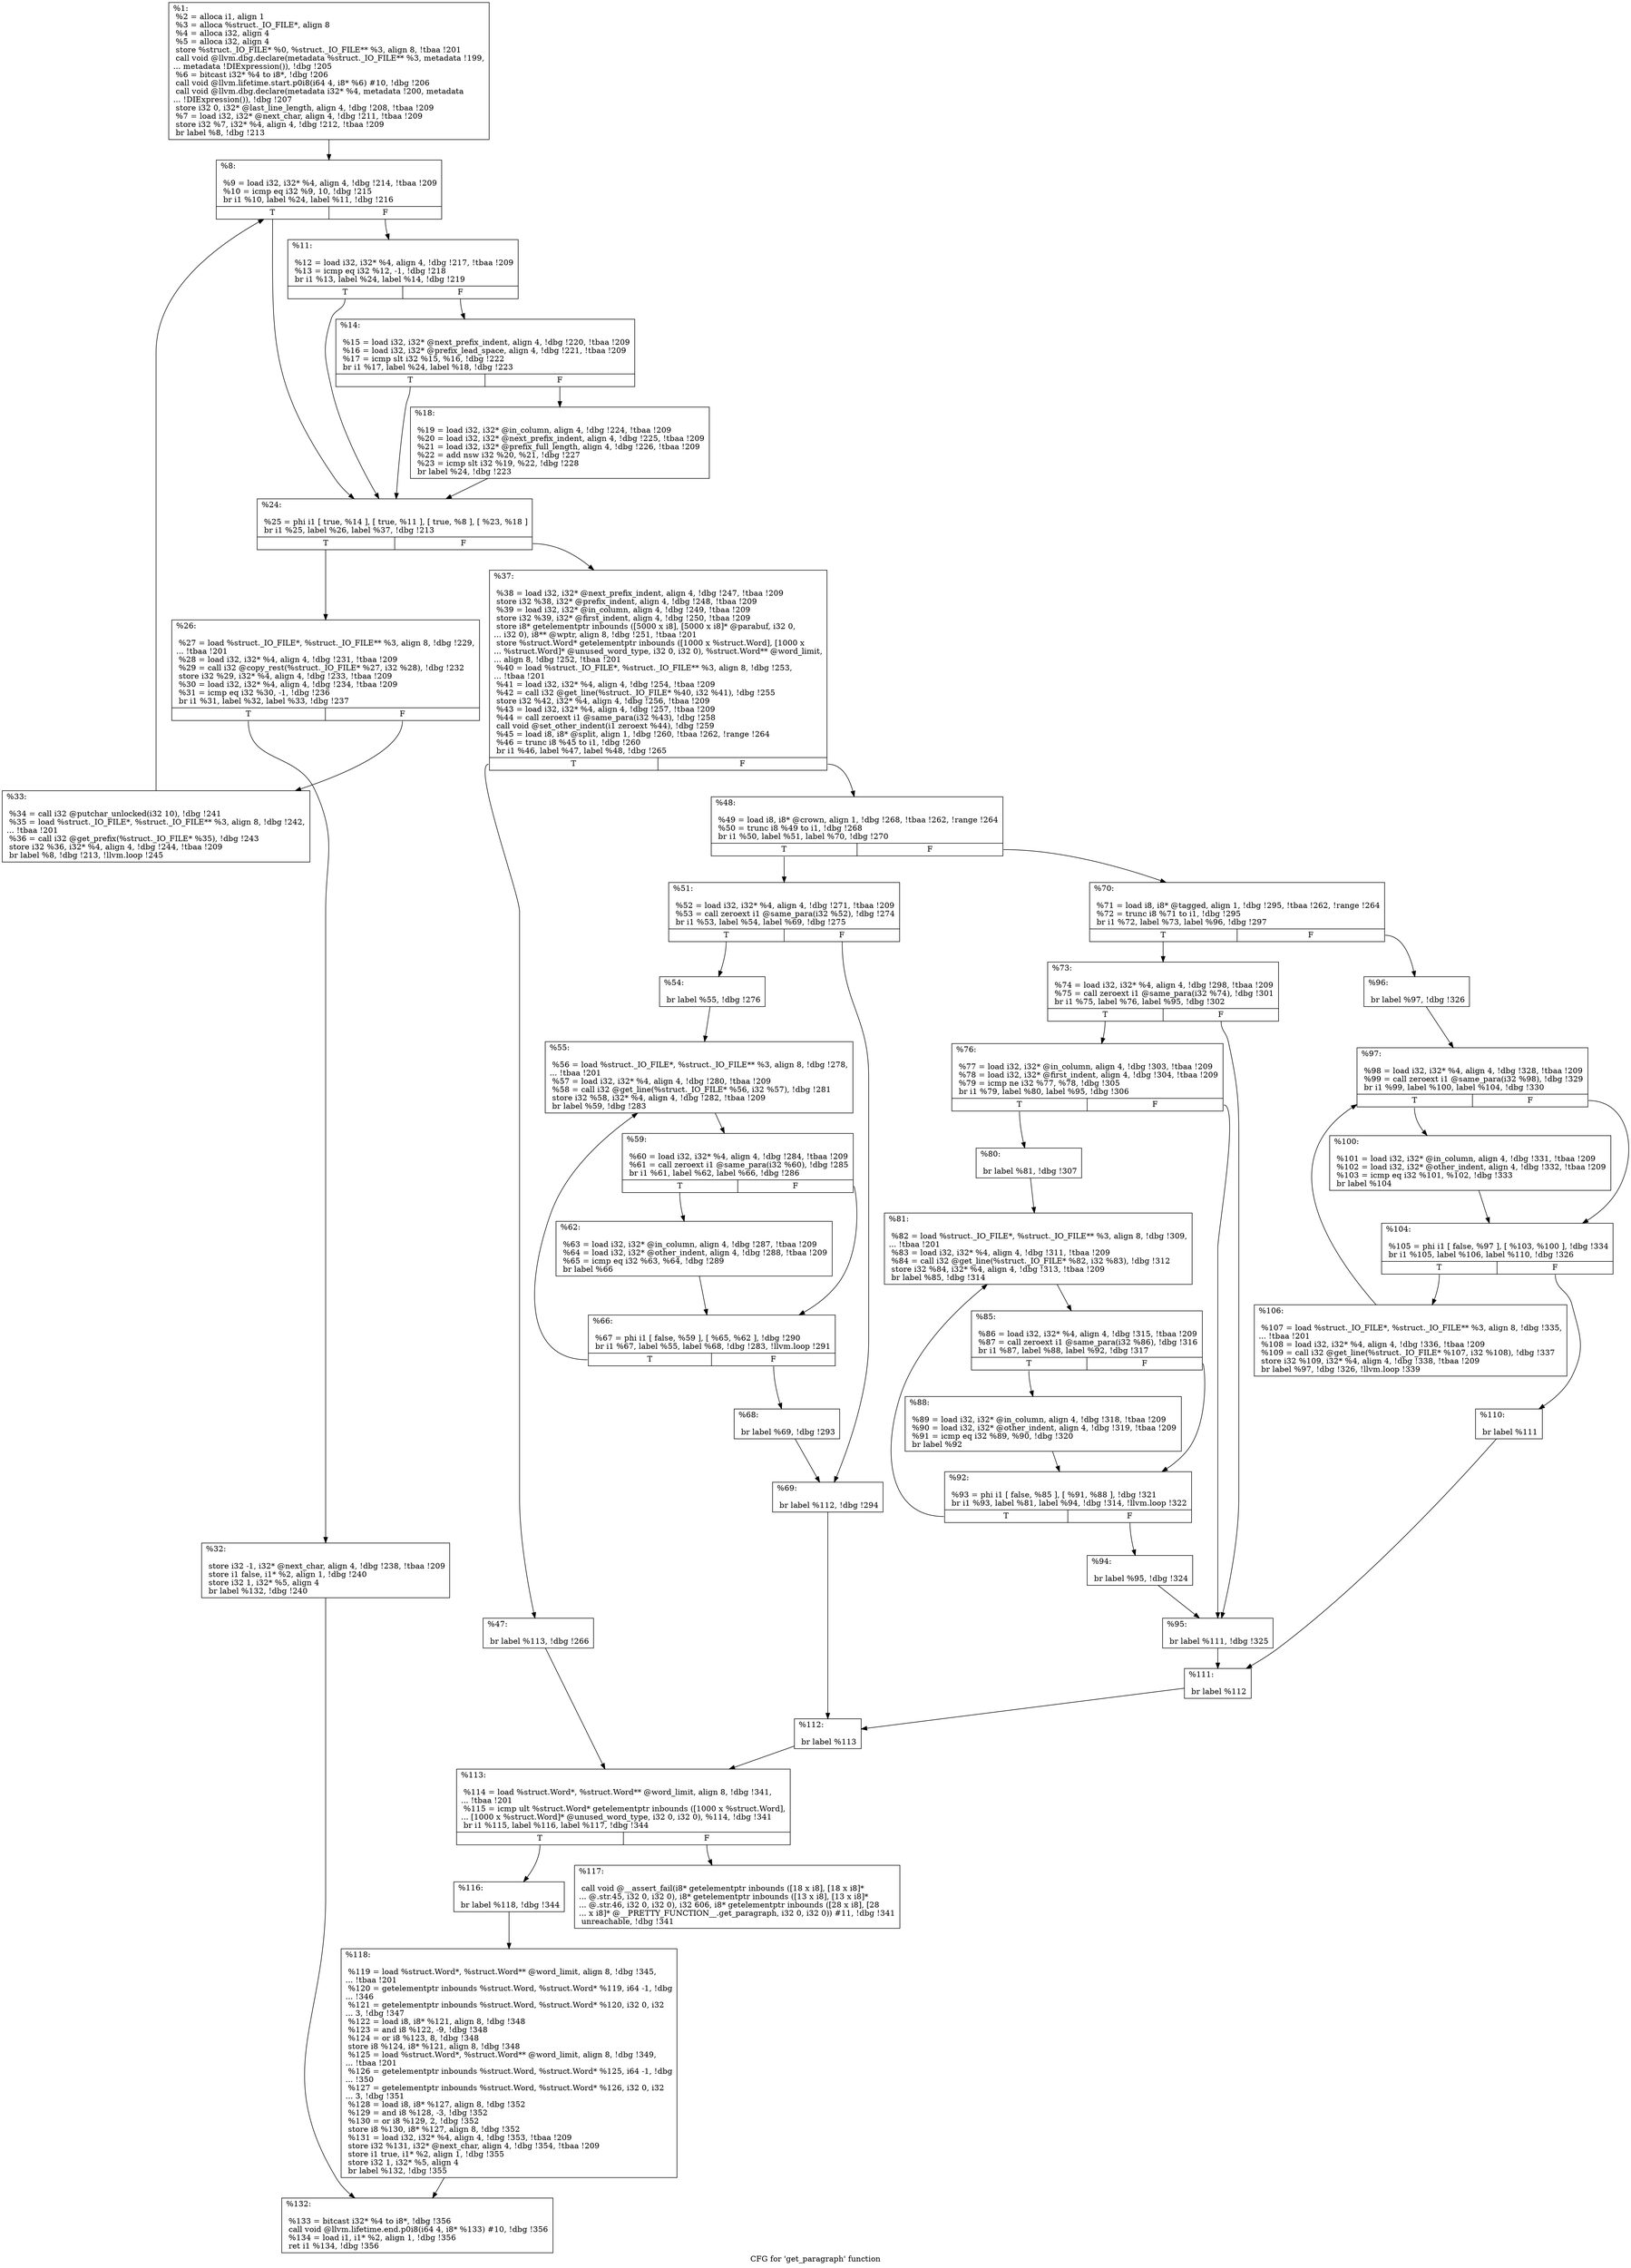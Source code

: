 digraph "CFG for 'get_paragraph' function" {
	label="CFG for 'get_paragraph' function";

	Node0xbb5800 [shape=record,label="{%1:\l  %2 = alloca i1, align 1\l  %3 = alloca %struct._IO_FILE*, align 8\l  %4 = alloca i32, align 4\l  %5 = alloca i32, align 4\l  store %struct._IO_FILE* %0, %struct._IO_FILE** %3, align 8, !tbaa !201\l  call void @llvm.dbg.declare(metadata %struct._IO_FILE** %3, metadata !199,\l... metadata !DIExpression()), !dbg !205\l  %6 = bitcast i32* %4 to i8*, !dbg !206\l  call void @llvm.lifetime.start.p0i8(i64 4, i8* %6) #10, !dbg !206\l  call void @llvm.dbg.declare(metadata i32* %4, metadata !200, metadata\l... !DIExpression()), !dbg !207\l  store i32 0, i32* @last_line_length, align 4, !dbg !208, !tbaa !209\l  %7 = load i32, i32* @next_char, align 4, !dbg !211, !tbaa !209\l  store i32 %7, i32* %4, align 4, !dbg !212, !tbaa !209\l  br label %8, !dbg !213\l}"];
	Node0xbb5800 -> Node0xbac700;
	Node0xbac700 [shape=record,label="{%8:\l\l  %9 = load i32, i32* %4, align 4, !dbg !214, !tbaa !209\l  %10 = icmp eq i32 %9, 10, !dbg !215\l  br i1 %10, label %24, label %11, !dbg !216\l|{<s0>T|<s1>F}}"];
	Node0xbac700:s0 -> Node0xbac840;
	Node0xbac700:s1 -> Node0xbac750;
	Node0xbac750 [shape=record,label="{%11:\l\l  %12 = load i32, i32* %4, align 4, !dbg !217, !tbaa !209\l  %13 = icmp eq i32 %12, -1, !dbg !218\l  br i1 %13, label %24, label %14, !dbg !219\l|{<s0>T|<s1>F}}"];
	Node0xbac750:s0 -> Node0xbac840;
	Node0xbac750:s1 -> Node0xbac7a0;
	Node0xbac7a0 [shape=record,label="{%14:\l\l  %15 = load i32, i32* @next_prefix_indent, align 4, !dbg !220, !tbaa !209\l  %16 = load i32, i32* @prefix_lead_space, align 4, !dbg !221, !tbaa !209\l  %17 = icmp slt i32 %15, %16, !dbg !222\l  br i1 %17, label %24, label %18, !dbg !223\l|{<s0>T|<s1>F}}"];
	Node0xbac7a0:s0 -> Node0xbac840;
	Node0xbac7a0:s1 -> Node0xbac7f0;
	Node0xbac7f0 [shape=record,label="{%18:\l\l  %19 = load i32, i32* @in_column, align 4, !dbg !224, !tbaa !209\l  %20 = load i32, i32* @next_prefix_indent, align 4, !dbg !225, !tbaa !209\l  %21 = load i32, i32* @prefix_full_length, align 4, !dbg !226, !tbaa !209\l  %22 = add nsw i32 %20, %21, !dbg !227\l  %23 = icmp slt i32 %19, %22, !dbg !228\l  br label %24, !dbg !223\l}"];
	Node0xbac7f0 -> Node0xbac840;
	Node0xbac840 [shape=record,label="{%24:\l\l  %25 = phi i1 [ true, %14 ], [ true, %11 ], [ true, %8 ], [ %23, %18 ]\l  br i1 %25, label %26, label %37, !dbg !213\l|{<s0>T|<s1>F}}"];
	Node0xbac840:s0 -> Node0xbac890;
	Node0xbac840:s1 -> Node0xbac980;
	Node0xbac890 [shape=record,label="{%26:\l\l  %27 = load %struct._IO_FILE*, %struct._IO_FILE** %3, align 8, !dbg !229,\l... !tbaa !201\l  %28 = load i32, i32* %4, align 4, !dbg !231, !tbaa !209\l  %29 = call i32 @copy_rest(%struct._IO_FILE* %27, i32 %28), !dbg !232\l  store i32 %29, i32* %4, align 4, !dbg !233, !tbaa !209\l  %30 = load i32, i32* %4, align 4, !dbg !234, !tbaa !209\l  %31 = icmp eq i32 %30, -1, !dbg !236\l  br i1 %31, label %32, label %33, !dbg !237\l|{<s0>T|<s1>F}}"];
	Node0xbac890:s0 -> Node0xbac8e0;
	Node0xbac890:s1 -> Node0xbac930;
	Node0xbac8e0 [shape=record,label="{%32:\l\l  store i32 -1, i32* @next_char, align 4, !dbg !238, !tbaa !209\l  store i1 false, i1* %2, align 1, !dbg !240\l  store i32 1, i32* %5, align 4\l  br label %132, !dbg !240\l}"];
	Node0xbac8e0 -> Node0xbad3d0;
	Node0xbac930 [shape=record,label="{%33:\l\l  %34 = call i32 @putchar_unlocked(i32 10), !dbg !241\l  %35 = load %struct._IO_FILE*, %struct._IO_FILE** %3, align 8, !dbg !242,\l... !tbaa !201\l  %36 = call i32 @get_prefix(%struct._IO_FILE* %35), !dbg !243\l  store i32 %36, i32* %4, align 4, !dbg !244, !tbaa !209\l  br label %8, !dbg !213, !llvm.loop !245\l}"];
	Node0xbac930 -> Node0xbac700;
	Node0xbac980 [shape=record,label="{%37:\l\l  %38 = load i32, i32* @next_prefix_indent, align 4, !dbg !247, !tbaa !209\l  store i32 %38, i32* @prefix_indent, align 4, !dbg !248, !tbaa !209\l  %39 = load i32, i32* @in_column, align 4, !dbg !249, !tbaa !209\l  store i32 %39, i32* @first_indent, align 4, !dbg !250, !tbaa !209\l  store i8* getelementptr inbounds ([5000 x i8], [5000 x i8]* @parabuf, i32 0,\l... i32 0), i8** @wptr, align 8, !dbg !251, !tbaa !201\l  store %struct.Word* getelementptr inbounds ([1000 x %struct.Word], [1000 x\l... %struct.Word]* @unused_word_type, i32 0, i32 0), %struct.Word** @word_limit,\l... align 8, !dbg !252, !tbaa !201\l  %40 = load %struct._IO_FILE*, %struct._IO_FILE** %3, align 8, !dbg !253,\l... !tbaa !201\l  %41 = load i32, i32* %4, align 4, !dbg !254, !tbaa !209\l  %42 = call i32 @get_line(%struct._IO_FILE* %40, i32 %41), !dbg !255\l  store i32 %42, i32* %4, align 4, !dbg !256, !tbaa !209\l  %43 = load i32, i32* %4, align 4, !dbg !257, !tbaa !209\l  %44 = call zeroext i1 @same_para(i32 %43), !dbg !258\l  call void @set_other_indent(i1 zeroext %44), !dbg !259\l  %45 = load i8, i8* @split, align 1, !dbg !260, !tbaa !262, !range !264\l  %46 = trunc i8 %45 to i1, !dbg !260\l  br i1 %46, label %47, label %48, !dbg !265\l|{<s0>T|<s1>F}}"];
	Node0xbac980:s0 -> Node0xbac9d0;
	Node0xbac980:s1 -> Node0xbaca20;
	Node0xbac9d0 [shape=record,label="{%47:\l\l  br label %113, !dbg !266\l}"];
	Node0xbac9d0 -> Node0xbad290;
	Node0xbaca20 [shape=record,label="{%48:\l\l  %49 = load i8, i8* @crown, align 1, !dbg !268, !tbaa !262, !range !264\l  %50 = trunc i8 %49 to i1, !dbg !268\l  br i1 %50, label %51, label %70, !dbg !270\l|{<s0>T|<s1>F}}"];
	Node0xbaca20:s0 -> Node0xbaca70;
	Node0xbaca20:s1 -> Node0xbaccf0;
	Node0xbaca70 [shape=record,label="{%51:\l\l  %52 = load i32, i32* %4, align 4, !dbg !271, !tbaa !209\l  %53 = call zeroext i1 @same_para(i32 %52), !dbg !274\l  br i1 %53, label %54, label %69, !dbg !275\l|{<s0>T|<s1>F}}"];
	Node0xbaca70:s0 -> Node0xbacac0;
	Node0xbaca70:s1 -> Node0xbacca0;
	Node0xbacac0 [shape=record,label="{%54:\l\l  br label %55, !dbg !276\l}"];
	Node0xbacac0 -> Node0xbacb10;
	Node0xbacb10 [shape=record,label="{%55:\l\l  %56 = load %struct._IO_FILE*, %struct._IO_FILE** %3, align 8, !dbg !278,\l... !tbaa !201\l  %57 = load i32, i32* %4, align 4, !dbg !280, !tbaa !209\l  %58 = call i32 @get_line(%struct._IO_FILE* %56, i32 %57), !dbg !281\l  store i32 %58, i32* %4, align 4, !dbg !282, !tbaa !209\l  br label %59, !dbg !283\l}"];
	Node0xbacb10 -> Node0xbacb60;
	Node0xbacb60 [shape=record,label="{%59:\l\l  %60 = load i32, i32* %4, align 4, !dbg !284, !tbaa !209\l  %61 = call zeroext i1 @same_para(i32 %60), !dbg !285\l  br i1 %61, label %62, label %66, !dbg !286\l|{<s0>T|<s1>F}}"];
	Node0xbacb60:s0 -> Node0xbacbb0;
	Node0xbacb60:s1 -> Node0xbacc00;
	Node0xbacbb0 [shape=record,label="{%62:\l\l  %63 = load i32, i32* @in_column, align 4, !dbg !287, !tbaa !209\l  %64 = load i32, i32* @other_indent, align 4, !dbg !288, !tbaa !209\l  %65 = icmp eq i32 %63, %64, !dbg !289\l  br label %66\l}"];
	Node0xbacbb0 -> Node0xbacc00;
	Node0xbacc00 [shape=record,label="{%66:\l\l  %67 = phi i1 [ false, %59 ], [ %65, %62 ], !dbg !290\l  br i1 %67, label %55, label %68, !dbg !283, !llvm.loop !291\l|{<s0>T|<s1>F}}"];
	Node0xbacc00:s0 -> Node0xbacb10;
	Node0xbacc00:s1 -> Node0xbacc50;
	Node0xbacc50 [shape=record,label="{%68:\l\l  br label %69, !dbg !293\l}"];
	Node0xbacc50 -> Node0xbacca0;
	Node0xbacca0 [shape=record,label="{%69:\l\l  br label %112, !dbg !294\l}"];
	Node0xbacca0 -> Node0xbad240;
	Node0xbaccf0 [shape=record,label="{%70:\l\l  %71 = load i8, i8* @tagged, align 1, !dbg !295, !tbaa !262, !range !264\l  %72 = trunc i8 %71 to i1, !dbg !295\l  br i1 %72, label %73, label %96, !dbg !297\l|{<s0>T|<s1>F}}"];
	Node0xbaccf0:s0 -> Node0xbacd40;
	Node0xbaccf0:s1 -> Node0xbad010;
	Node0xbacd40 [shape=record,label="{%73:\l\l  %74 = load i32, i32* %4, align 4, !dbg !298, !tbaa !209\l  %75 = call zeroext i1 @same_para(i32 %74), !dbg !301\l  br i1 %75, label %76, label %95, !dbg !302\l|{<s0>T|<s1>F}}"];
	Node0xbacd40:s0 -> Node0xbacd90;
	Node0xbacd40:s1 -> Node0xbacfc0;
	Node0xbacd90 [shape=record,label="{%76:\l\l  %77 = load i32, i32* @in_column, align 4, !dbg !303, !tbaa !209\l  %78 = load i32, i32* @first_indent, align 4, !dbg !304, !tbaa !209\l  %79 = icmp ne i32 %77, %78, !dbg !305\l  br i1 %79, label %80, label %95, !dbg !306\l|{<s0>T|<s1>F}}"];
	Node0xbacd90:s0 -> Node0xbacde0;
	Node0xbacd90:s1 -> Node0xbacfc0;
	Node0xbacde0 [shape=record,label="{%80:\l\l  br label %81, !dbg !307\l}"];
	Node0xbacde0 -> Node0xbace30;
	Node0xbace30 [shape=record,label="{%81:\l\l  %82 = load %struct._IO_FILE*, %struct._IO_FILE** %3, align 8, !dbg !309,\l... !tbaa !201\l  %83 = load i32, i32* %4, align 4, !dbg !311, !tbaa !209\l  %84 = call i32 @get_line(%struct._IO_FILE* %82, i32 %83), !dbg !312\l  store i32 %84, i32* %4, align 4, !dbg !313, !tbaa !209\l  br label %85, !dbg !314\l}"];
	Node0xbace30 -> Node0xbace80;
	Node0xbace80 [shape=record,label="{%85:\l\l  %86 = load i32, i32* %4, align 4, !dbg !315, !tbaa !209\l  %87 = call zeroext i1 @same_para(i32 %86), !dbg !316\l  br i1 %87, label %88, label %92, !dbg !317\l|{<s0>T|<s1>F}}"];
	Node0xbace80:s0 -> Node0xbaced0;
	Node0xbace80:s1 -> Node0xbacf20;
	Node0xbaced0 [shape=record,label="{%88:\l\l  %89 = load i32, i32* @in_column, align 4, !dbg !318, !tbaa !209\l  %90 = load i32, i32* @other_indent, align 4, !dbg !319, !tbaa !209\l  %91 = icmp eq i32 %89, %90, !dbg !320\l  br label %92\l}"];
	Node0xbaced0 -> Node0xbacf20;
	Node0xbacf20 [shape=record,label="{%92:\l\l  %93 = phi i1 [ false, %85 ], [ %91, %88 ], !dbg !321\l  br i1 %93, label %81, label %94, !dbg !314, !llvm.loop !322\l|{<s0>T|<s1>F}}"];
	Node0xbacf20:s0 -> Node0xbace30;
	Node0xbacf20:s1 -> Node0xbacf70;
	Node0xbacf70 [shape=record,label="{%94:\l\l  br label %95, !dbg !324\l}"];
	Node0xbacf70 -> Node0xbacfc0;
	Node0xbacfc0 [shape=record,label="{%95:\l\l  br label %111, !dbg !325\l}"];
	Node0xbacfc0 -> Node0xbad1f0;
	Node0xbad010 [shape=record,label="{%96:\l\l  br label %97, !dbg !326\l}"];
	Node0xbad010 -> Node0xbad060;
	Node0xbad060 [shape=record,label="{%97:\l\l  %98 = load i32, i32* %4, align 4, !dbg !328, !tbaa !209\l  %99 = call zeroext i1 @same_para(i32 %98), !dbg !329\l  br i1 %99, label %100, label %104, !dbg !330\l|{<s0>T|<s1>F}}"];
	Node0xbad060:s0 -> Node0xbad0b0;
	Node0xbad060:s1 -> Node0xbad100;
	Node0xbad0b0 [shape=record,label="{%100:\l\l  %101 = load i32, i32* @in_column, align 4, !dbg !331, !tbaa !209\l  %102 = load i32, i32* @other_indent, align 4, !dbg !332, !tbaa !209\l  %103 = icmp eq i32 %101, %102, !dbg !333\l  br label %104\l}"];
	Node0xbad0b0 -> Node0xbad100;
	Node0xbad100 [shape=record,label="{%104:\l\l  %105 = phi i1 [ false, %97 ], [ %103, %100 ], !dbg !334\l  br i1 %105, label %106, label %110, !dbg !326\l|{<s0>T|<s1>F}}"];
	Node0xbad100:s0 -> Node0xbad150;
	Node0xbad100:s1 -> Node0xbad1a0;
	Node0xbad150 [shape=record,label="{%106:\l\l  %107 = load %struct._IO_FILE*, %struct._IO_FILE** %3, align 8, !dbg !335,\l... !tbaa !201\l  %108 = load i32, i32* %4, align 4, !dbg !336, !tbaa !209\l  %109 = call i32 @get_line(%struct._IO_FILE* %107, i32 %108), !dbg !337\l  store i32 %109, i32* %4, align 4, !dbg !338, !tbaa !209\l  br label %97, !dbg !326, !llvm.loop !339\l}"];
	Node0xbad150 -> Node0xbad060;
	Node0xbad1a0 [shape=record,label="{%110:\l\l  br label %111\l}"];
	Node0xbad1a0 -> Node0xbad1f0;
	Node0xbad1f0 [shape=record,label="{%111:\l\l  br label %112\l}"];
	Node0xbad1f0 -> Node0xbad240;
	Node0xbad240 [shape=record,label="{%112:\l\l  br label %113\l}"];
	Node0xbad240 -> Node0xbad290;
	Node0xbad290 [shape=record,label="{%113:\l\l  %114 = load %struct.Word*, %struct.Word** @word_limit, align 8, !dbg !341,\l... !tbaa !201\l  %115 = icmp ult %struct.Word* getelementptr inbounds ([1000 x %struct.Word],\l... [1000 x %struct.Word]* @unused_word_type, i32 0, i32 0), %114, !dbg !341\l  br i1 %115, label %116, label %117, !dbg !344\l|{<s0>T|<s1>F}}"];
	Node0xbad290:s0 -> Node0xbad2e0;
	Node0xbad290:s1 -> Node0xbad330;
	Node0xbad2e0 [shape=record,label="{%116:\l\l  br label %118, !dbg !344\l}"];
	Node0xbad2e0 -> Node0xbad380;
	Node0xbad330 [shape=record,label="{%117:\l\l  call void @__assert_fail(i8* getelementptr inbounds ([18 x i8], [18 x i8]*\l... @.str.45, i32 0, i32 0), i8* getelementptr inbounds ([13 x i8], [13 x i8]*\l... @.str.46, i32 0, i32 0), i32 606, i8* getelementptr inbounds ([28 x i8], [28\l... x i8]* @__PRETTY_FUNCTION__.get_paragraph, i32 0, i32 0)) #11, !dbg !341\l  unreachable, !dbg !341\l}"];
	Node0xbad380 [shape=record,label="{%118:\l\l  %119 = load %struct.Word*, %struct.Word** @word_limit, align 8, !dbg !345,\l... !tbaa !201\l  %120 = getelementptr inbounds %struct.Word, %struct.Word* %119, i64 -1, !dbg\l... !346\l  %121 = getelementptr inbounds %struct.Word, %struct.Word* %120, i32 0, i32\l... 3, !dbg !347\l  %122 = load i8, i8* %121, align 8, !dbg !348\l  %123 = and i8 %122, -9, !dbg !348\l  %124 = or i8 %123, 8, !dbg !348\l  store i8 %124, i8* %121, align 8, !dbg !348\l  %125 = load %struct.Word*, %struct.Word** @word_limit, align 8, !dbg !349,\l... !tbaa !201\l  %126 = getelementptr inbounds %struct.Word, %struct.Word* %125, i64 -1, !dbg\l... !350\l  %127 = getelementptr inbounds %struct.Word, %struct.Word* %126, i32 0, i32\l... 3, !dbg !351\l  %128 = load i8, i8* %127, align 8, !dbg !352\l  %129 = and i8 %128, -3, !dbg !352\l  %130 = or i8 %129, 2, !dbg !352\l  store i8 %130, i8* %127, align 8, !dbg !352\l  %131 = load i32, i32* %4, align 4, !dbg !353, !tbaa !209\l  store i32 %131, i32* @next_char, align 4, !dbg !354, !tbaa !209\l  store i1 true, i1* %2, align 1, !dbg !355\l  store i32 1, i32* %5, align 4\l  br label %132, !dbg !355\l}"];
	Node0xbad380 -> Node0xbad3d0;
	Node0xbad3d0 [shape=record,label="{%132:\l\l  %133 = bitcast i32* %4 to i8*, !dbg !356\l  call void @llvm.lifetime.end.p0i8(i64 4, i8* %133) #10, !dbg !356\l  %134 = load i1, i1* %2, align 1, !dbg !356\l  ret i1 %134, !dbg !356\l}"];
}
